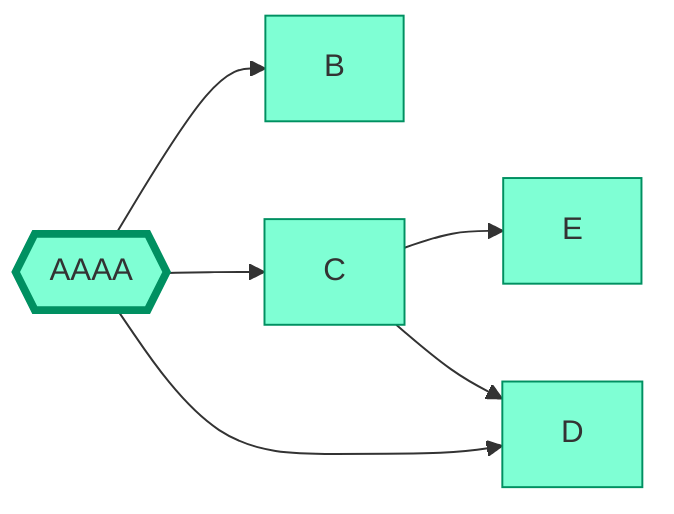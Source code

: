 graph LR

classDef root stroke-width:4px
classDef default fill:aquamarine,stroke:#009061,color:#333333

A{{AAAA}} --> B
A --> C
A --> D
C --> E
C --> D

class A root
class A default
class B default
class E default
class C default
class D default